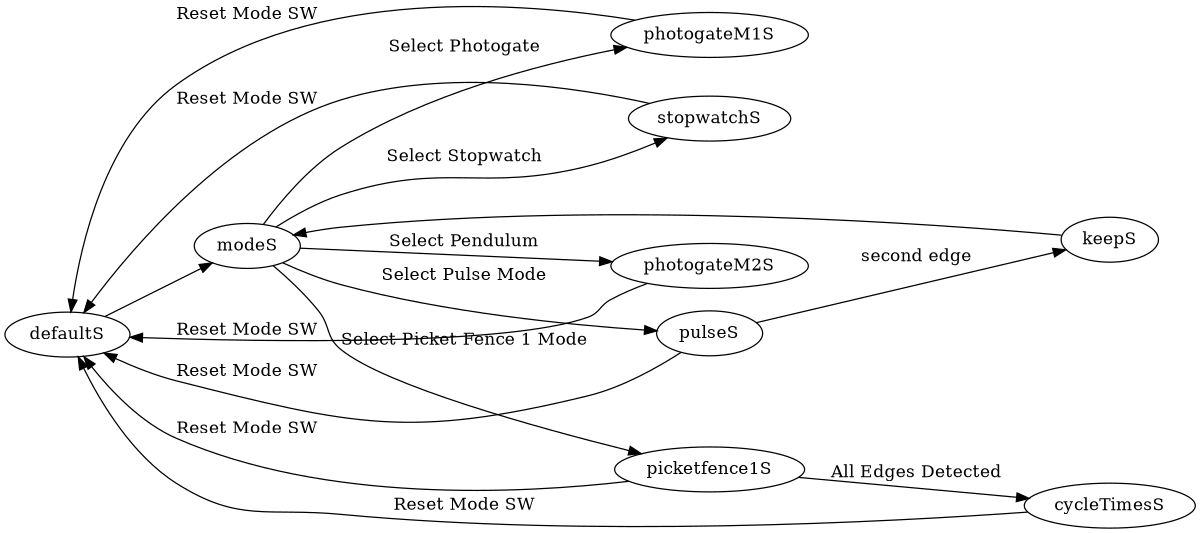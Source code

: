 digraph finite_state_machine {
        rankdir=LR;
        size="8,5"
        //node [shape = circle];
        defaultS -> modeS 
        modeS -> stopwatchS [ label = "Select Stopwatch" ]
        stopwatchS -> defaultS [ label = "Reset Mode SW" ]
        modeS -> photogateM1S [ label = "Select Photogate" ]
        photogateM1S -> defaultS [ label = "Reset Mode SW" ]
        modeS -> photogateM2S [ label = "Select Pendulum" ]
        photogateM2S -> defaultS [ label = "Reset Mode SW" ]
        modeS -> pulseS [ label = "Select Pulse Mode" ]
        pulseS -> defaultS [ label = "Reset Mode SW" ]
        pulseS -> keepS [label = "second edge" ]
        keepS -> modeS
        modeS -> picketfence1S [ label = "Select Picket Fence 1 Mode" ]
        picketfence1S -> defaultS [ label = "Reset Mode SW" ]
        picketfence1S -> cycleTimesS [ label = "All Edges Detected" ]
        cycleTimesS -> defaultS [ label = "Reset Mode SW" ]
}

/*
dot -Tpng pickmode.gv -o pickmode.png
*/